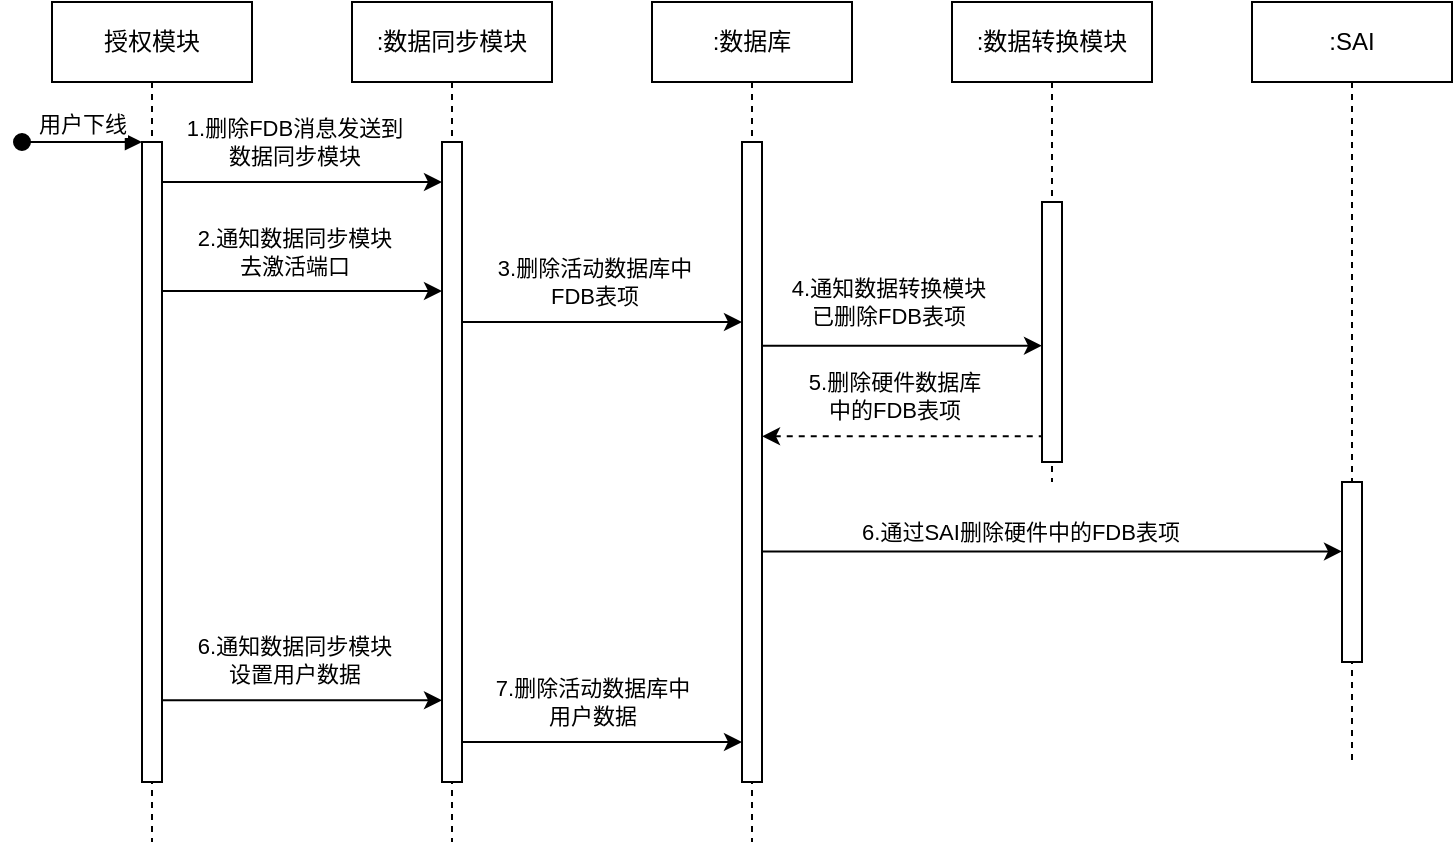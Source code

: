 <mxfile version="21.7.2" type="github">
  <diagram name="第 1 页" id="w1ty5ll6zhFCr-Bdm9dE">
    <mxGraphModel dx="2305" dy="1291" grid="1" gridSize="10" guides="1" tooltips="1" connect="1" arrows="1" fold="1" page="1" pageScale="1" pageWidth="827" pageHeight="1169" math="0" shadow="0">
      <root>
        <mxCell id="0" />
        <mxCell id="1" parent="0" />
        <mxCell id="1krqHonE8LpaEr5OU90a-1" value="授权模块" style="shape=umlLifeline;perimeter=lifelinePerimeter;whiteSpace=wrap;html=1;container=0;dropTarget=0;collapsible=0;recursiveResize=0;outlineConnect=0;portConstraint=eastwest;newEdgeStyle={&quot;edgeStyle&quot;:&quot;elbowEdgeStyle&quot;,&quot;elbow&quot;:&quot;vertical&quot;,&quot;curved&quot;:0,&quot;rounded&quot;:0};" vertex="1" parent="1">
          <mxGeometry x="40" y="110" width="100" height="420" as="geometry" />
        </mxCell>
        <mxCell id="1krqHonE8LpaEr5OU90a-2" value="" style="html=1;points=[];perimeter=orthogonalPerimeter;outlineConnect=0;targetShapes=umlLifeline;portConstraint=eastwest;newEdgeStyle={&quot;edgeStyle&quot;:&quot;elbowEdgeStyle&quot;,&quot;elbow&quot;:&quot;vertical&quot;,&quot;curved&quot;:0,&quot;rounded&quot;:0};" vertex="1" parent="1krqHonE8LpaEr5OU90a-1">
          <mxGeometry x="45" y="70" width="10" height="320" as="geometry" />
        </mxCell>
        <mxCell id="1krqHonE8LpaEr5OU90a-3" value="用户下线" style="html=1;verticalAlign=bottom;startArrow=oval;endArrow=block;startSize=8;edgeStyle=elbowEdgeStyle;elbow=vertical;curved=0;rounded=0;" edge="1" parent="1krqHonE8LpaEr5OU90a-1" target="1krqHonE8LpaEr5OU90a-2">
          <mxGeometry relative="1" as="geometry">
            <mxPoint x="-15" y="70" as="sourcePoint" />
          </mxGeometry>
        </mxCell>
        <mxCell id="1krqHonE8LpaEr5OU90a-4" value=":数据同步模块" style="shape=umlLifeline;perimeter=lifelinePerimeter;whiteSpace=wrap;html=1;container=0;dropTarget=0;collapsible=0;recursiveResize=0;outlineConnect=0;portConstraint=eastwest;newEdgeStyle={&quot;edgeStyle&quot;:&quot;elbowEdgeStyle&quot;,&quot;elbow&quot;:&quot;vertical&quot;,&quot;curved&quot;:0,&quot;rounded&quot;:0};" vertex="1" parent="1">
          <mxGeometry x="190" y="110" width="100" height="420" as="geometry" />
        </mxCell>
        <mxCell id="1krqHonE8LpaEr5OU90a-5" value="" style="html=1;points=[];perimeter=orthogonalPerimeter;outlineConnect=0;targetShapes=umlLifeline;portConstraint=eastwest;newEdgeStyle={&quot;edgeStyle&quot;:&quot;elbowEdgeStyle&quot;,&quot;elbow&quot;:&quot;vertical&quot;,&quot;curved&quot;:0,&quot;rounded&quot;:0};" vertex="1" parent="1krqHonE8LpaEr5OU90a-4">
          <mxGeometry x="45" y="70" width="10" height="320" as="geometry" />
        </mxCell>
        <mxCell id="1krqHonE8LpaEr5OU90a-6" value=":数据库" style="shape=umlLifeline;perimeter=lifelinePerimeter;whiteSpace=wrap;html=1;container=0;dropTarget=0;collapsible=0;recursiveResize=0;outlineConnect=0;portConstraint=eastwest;newEdgeStyle={&quot;edgeStyle&quot;:&quot;elbowEdgeStyle&quot;,&quot;elbow&quot;:&quot;vertical&quot;,&quot;curved&quot;:0,&quot;rounded&quot;:0};" vertex="1" parent="1">
          <mxGeometry x="340" y="110" width="100" height="420" as="geometry" />
        </mxCell>
        <mxCell id="1krqHonE8LpaEr5OU90a-7" value="" style="html=1;points=[];perimeter=orthogonalPerimeter;outlineConnect=0;targetShapes=umlLifeline;portConstraint=eastwest;newEdgeStyle={&quot;edgeStyle&quot;:&quot;elbowEdgeStyle&quot;,&quot;elbow&quot;:&quot;vertical&quot;,&quot;curved&quot;:0,&quot;rounded&quot;:0};" vertex="1" parent="1krqHonE8LpaEr5OU90a-6">
          <mxGeometry x="45" y="70" width="10" height="320" as="geometry" />
        </mxCell>
        <mxCell id="1krqHonE8LpaEr5OU90a-8" value=":数据转换模块" style="shape=umlLifeline;perimeter=lifelinePerimeter;whiteSpace=wrap;html=1;container=0;dropTarget=0;collapsible=0;recursiveResize=0;outlineConnect=0;portConstraint=eastwest;newEdgeStyle={&quot;edgeStyle&quot;:&quot;elbowEdgeStyle&quot;,&quot;elbow&quot;:&quot;vertical&quot;,&quot;curved&quot;:0,&quot;rounded&quot;:0};" vertex="1" parent="1">
          <mxGeometry x="490" y="110" width="100" height="240" as="geometry" />
        </mxCell>
        <mxCell id="1krqHonE8LpaEr5OU90a-9" value="" style="html=1;points=[];perimeter=orthogonalPerimeter;outlineConnect=0;targetShapes=umlLifeline;portConstraint=eastwest;newEdgeStyle={&quot;edgeStyle&quot;:&quot;elbowEdgeStyle&quot;,&quot;elbow&quot;:&quot;vertical&quot;,&quot;curved&quot;:0,&quot;rounded&quot;:0};" vertex="1" parent="1krqHonE8LpaEr5OU90a-8">
          <mxGeometry x="45" y="100" width="10" height="130" as="geometry" />
        </mxCell>
        <mxCell id="1krqHonE8LpaEr5OU90a-10" value=":SAI" style="shape=umlLifeline;perimeter=lifelinePerimeter;whiteSpace=wrap;html=1;container=0;dropTarget=0;collapsible=0;recursiveResize=0;outlineConnect=0;portConstraint=eastwest;newEdgeStyle={&quot;edgeStyle&quot;:&quot;elbowEdgeStyle&quot;,&quot;elbow&quot;:&quot;vertical&quot;,&quot;curved&quot;:0,&quot;rounded&quot;:0};" vertex="1" parent="1">
          <mxGeometry x="640" y="110" width="100" height="380" as="geometry" />
        </mxCell>
        <mxCell id="1krqHonE8LpaEr5OU90a-11" value="" style="html=1;points=[];perimeter=orthogonalPerimeter;outlineConnect=0;targetShapes=umlLifeline;portConstraint=eastwest;newEdgeStyle={&quot;edgeStyle&quot;:&quot;elbowEdgeStyle&quot;,&quot;elbow&quot;:&quot;vertical&quot;,&quot;curved&quot;:0,&quot;rounded&quot;:0};" vertex="1" parent="1krqHonE8LpaEr5OU90a-10">
          <mxGeometry x="45" y="240" width="10" height="90" as="geometry" />
        </mxCell>
        <mxCell id="1krqHonE8LpaEr5OU90a-12" value="" style="endArrow=classic;html=1;rounded=0;" edge="1" parent="1">
          <mxGeometry width="50" height="50" relative="1" as="geometry">
            <mxPoint x="95" y="200" as="sourcePoint" />
            <mxPoint x="235" y="200" as="targetPoint" />
          </mxGeometry>
        </mxCell>
        <mxCell id="1krqHonE8LpaEr5OU90a-13" value="1.删除FDB消息发送到&lt;br&gt;数据同步模块" style="edgeLabel;html=1;align=center;verticalAlign=middle;resizable=0;points=[];" vertex="1" connectable="0" parent="1krqHonE8LpaEr5OU90a-12">
          <mxGeometry x="-0.148" relative="1" as="geometry">
            <mxPoint x="6" y="-20" as="offset" />
          </mxGeometry>
        </mxCell>
        <mxCell id="1krqHonE8LpaEr5OU90a-14" value="" style="endArrow=classic;html=1;rounded=0;" edge="1" parent="1">
          <mxGeometry width="50" height="50" relative="1" as="geometry">
            <mxPoint x="245" y="270" as="sourcePoint" />
            <mxPoint x="385" y="270" as="targetPoint" />
          </mxGeometry>
        </mxCell>
        <mxCell id="1krqHonE8LpaEr5OU90a-15" value="3.删除活动数据库中&lt;br&gt;FDB表项" style="edgeLabel;html=1;align=center;verticalAlign=middle;resizable=0;points=[];" vertex="1" connectable="0" parent="1krqHonE8LpaEr5OU90a-14">
          <mxGeometry x="-0.148" relative="1" as="geometry">
            <mxPoint x="6" y="-20" as="offset" />
          </mxGeometry>
        </mxCell>
        <mxCell id="1krqHonE8LpaEr5OU90a-16" value="" style="endArrow=none;html=1;rounded=0;endFill=0;startArrow=classic;startFill=1;dashed=1;" edge="1" parent="1">
          <mxGeometry width="50" height="50" relative="1" as="geometry">
            <mxPoint x="395" y="327.14" as="sourcePoint" />
            <mxPoint x="535" y="327.14" as="targetPoint" />
          </mxGeometry>
        </mxCell>
        <mxCell id="1krqHonE8LpaEr5OU90a-17" value="5.删除硬件数据库&lt;br&gt;中的FDB表项" style="edgeLabel;html=1;align=center;verticalAlign=middle;resizable=0;points=[];" vertex="1" connectable="0" parent="1krqHonE8LpaEr5OU90a-16">
          <mxGeometry x="-0.148" relative="1" as="geometry">
            <mxPoint x="6" y="-20" as="offset" />
          </mxGeometry>
        </mxCell>
        <mxCell id="1krqHonE8LpaEr5OU90a-18" value="" style="endArrow=classic;html=1;rounded=0;" edge="1" parent="1">
          <mxGeometry width="50" height="50" relative="1" as="geometry">
            <mxPoint x="395" y="281.85" as="sourcePoint" />
            <mxPoint x="535" y="281.85" as="targetPoint" />
          </mxGeometry>
        </mxCell>
        <mxCell id="1krqHonE8LpaEr5OU90a-19" value="4.通知数据转换模块&lt;br&gt;已删除FDB表项" style="edgeLabel;html=1;align=center;verticalAlign=middle;resizable=0;points=[];" vertex="1" connectable="0" parent="1krqHonE8LpaEr5OU90a-18">
          <mxGeometry x="-0.107" y="10" relative="1" as="geometry">
            <mxPoint y="-12" as="offset" />
          </mxGeometry>
        </mxCell>
        <mxCell id="1krqHonE8LpaEr5OU90a-20" value="" style="endArrow=classic;html=1;rounded=0;" edge="1" parent="1" target="1krqHonE8LpaEr5OU90a-11">
          <mxGeometry width="50" height="50" relative="1" as="geometry">
            <mxPoint x="395" y="384.71" as="sourcePoint" />
            <mxPoint x="720" y="385" as="targetPoint" />
          </mxGeometry>
        </mxCell>
        <mxCell id="1krqHonE8LpaEr5OU90a-21" value="6.通过SAI删除硬件中的FDB表项" style="edgeLabel;html=1;align=center;verticalAlign=middle;resizable=0;points=[];" vertex="1" connectable="0" parent="1krqHonE8LpaEr5OU90a-20">
          <mxGeometry x="-0.148" relative="1" as="geometry">
            <mxPoint x="5" y="-10" as="offset" />
          </mxGeometry>
        </mxCell>
        <mxCell id="1krqHonE8LpaEr5OU90a-22" value="" style="endArrow=classic;html=1;rounded=0;" edge="1" parent="1">
          <mxGeometry width="50" height="50" relative="1" as="geometry">
            <mxPoint x="95" y="459.17" as="sourcePoint" />
            <mxPoint x="235" y="459.17" as="targetPoint" />
          </mxGeometry>
        </mxCell>
        <mxCell id="1krqHonE8LpaEr5OU90a-23" value="6.通知数据同步模块&lt;br&gt;设置用户数据" style="edgeLabel;html=1;align=center;verticalAlign=middle;resizable=0;points=[];" vertex="1" connectable="0" parent="1krqHonE8LpaEr5OU90a-22">
          <mxGeometry x="-0.148" relative="1" as="geometry">
            <mxPoint x="6" y="-20" as="offset" />
          </mxGeometry>
        </mxCell>
        <mxCell id="1krqHonE8LpaEr5OU90a-24" value="" style="endArrow=classic;html=1;rounded=0;" edge="1" parent="1">
          <mxGeometry width="50" height="50" relative="1" as="geometry">
            <mxPoint x="245" y="480" as="sourcePoint" />
            <mxPoint x="385" y="480" as="targetPoint" />
          </mxGeometry>
        </mxCell>
        <mxCell id="1krqHonE8LpaEr5OU90a-25" value="7.删除活动数据库中&lt;br&gt;用户数据" style="edgeLabel;html=1;align=center;verticalAlign=middle;resizable=0;points=[];" vertex="1" connectable="0" parent="1krqHonE8LpaEr5OU90a-24">
          <mxGeometry x="-0.148" relative="1" as="geometry">
            <mxPoint x="5" y="-20" as="offset" />
          </mxGeometry>
        </mxCell>
        <mxCell id="1krqHonE8LpaEr5OU90a-26" value="" style="endArrow=classic;html=1;rounded=0;" edge="1" parent="1">
          <mxGeometry width="50" height="50" relative="1" as="geometry">
            <mxPoint x="95" y="254.5" as="sourcePoint" />
            <mxPoint x="235" y="254.5" as="targetPoint" />
          </mxGeometry>
        </mxCell>
        <mxCell id="1krqHonE8LpaEr5OU90a-27" value="2.通知数据同步模块&lt;br&gt;去激活端口" style="edgeLabel;html=1;align=center;verticalAlign=middle;resizable=0;points=[];" vertex="1" connectable="0" parent="1krqHonE8LpaEr5OU90a-26">
          <mxGeometry x="-0.148" relative="1" as="geometry">
            <mxPoint x="6" y="-20" as="offset" />
          </mxGeometry>
        </mxCell>
      </root>
    </mxGraphModel>
  </diagram>
</mxfile>

